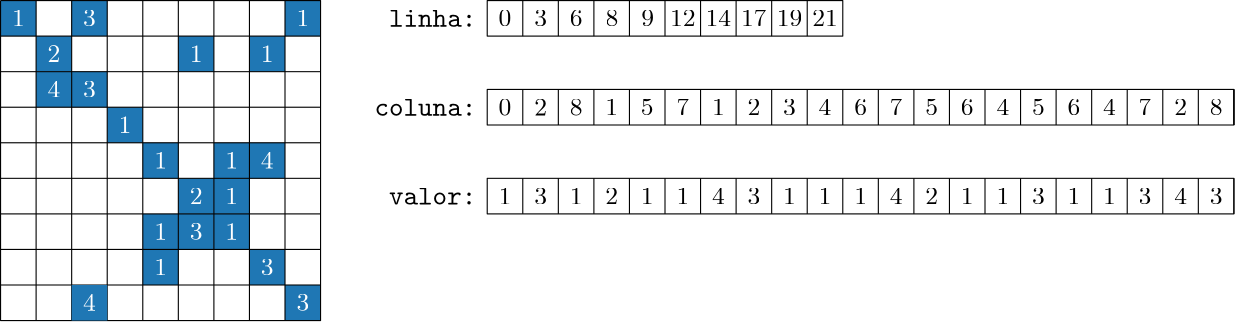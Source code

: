 <?xml version="1.0"?>
<!DOCTYPE ipe SYSTEM "ipe.dtd">
<ipe version="70218" creator="Ipe 7.2.23">
<info created="D:20241006213646" modified="D:20241007112522"/>
<ipestyle name="basic">
<symbol name="arrow/arc(spx)">
<path stroke="sym-stroke" fill="sym-stroke" pen="sym-pen">
0 0 m
-1 0.333 l
-1 -0.333 l
h
</path>
</symbol>
<symbol name="arrow/farc(spx)">
<path stroke="sym-stroke" fill="white" pen="sym-pen">
0 0 m
-1 0.333 l
-1 -0.333 l
h
</path>
</symbol>
<symbol name="arrow/ptarc(spx)">
<path stroke="sym-stroke" fill="sym-stroke" pen="sym-pen">
0 0 m
-1 0.333 l
-0.8 0 l
-1 -0.333 l
h
</path>
</symbol>
<symbol name="arrow/fptarc(spx)">
<path stroke="sym-stroke" fill="white" pen="sym-pen">
0 0 m
-1 0.333 l
-0.8 0 l
-1 -0.333 l
h
</path>
</symbol>
<symbol name="mark/circle(sx)" transformations="translations">
<path fill="sym-stroke">
0.6 0 0 0.6 0 0 e
0.4 0 0 0.4 0 0 e
</path>
</symbol>
<symbol name="mark/disk(sx)" transformations="translations">
<path fill="sym-stroke">
0.6 0 0 0.6 0 0 e
</path>
</symbol>
<symbol name="mark/fdisk(sfx)" transformations="translations">
<group>
<path fill="sym-fill">
0.5 0 0 0.5 0 0 e
</path>
<path fill="sym-stroke" fillrule="eofill">
0.6 0 0 0.6 0 0 e
0.4 0 0 0.4 0 0 e
</path>
</group>
</symbol>
<symbol name="mark/box(sx)" transformations="translations">
<path fill="sym-stroke" fillrule="eofill">
-0.6 -0.6 m
0.6 -0.6 l
0.6 0.6 l
-0.6 0.6 l
h
-0.4 -0.4 m
0.4 -0.4 l
0.4 0.4 l
-0.4 0.4 l
h
</path>
</symbol>
<symbol name="mark/square(sx)" transformations="translations">
<path fill="sym-stroke">
-0.6 -0.6 m
0.6 -0.6 l
0.6 0.6 l
-0.6 0.6 l
h
</path>
</symbol>
<symbol name="mark/fsquare(sfx)" transformations="translations">
<group>
<path fill="sym-fill">
-0.5 -0.5 m
0.5 -0.5 l
0.5 0.5 l
-0.5 0.5 l
h
</path>
<path fill="sym-stroke" fillrule="eofill">
-0.6 -0.6 m
0.6 -0.6 l
0.6 0.6 l
-0.6 0.6 l
h
-0.4 -0.4 m
0.4 -0.4 l
0.4 0.4 l
-0.4 0.4 l
h
</path>
</group>
</symbol>
<symbol name="mark/cross(sx)" transformations="translations">
<group>
<path fill="sym-stroke">
-0.43 -0.57 m
0.57 0.43 l
0.43 0.57 l
-0.57 -0.43 l
h
</path>
<path fill="sym-stroke">
-0.43 0.57 m
0.57 -0.43 l
0.43 -0.57 l
-0.57 0.43 l
h
</path>
</group>
</symbol>
<symbol name="arrow/fnormal(spx)">
<path stroke="sym-stroke" fill="white" pen="sym-pen">
0 0 m
-1 0.333 l
-1 -0.333 l
h
</path>
</symbol>
<symbol name="arrow/pointed(spx)">
<path stroke="sym-stroke" fill="sym-stroke" pen="sym-pen">
0 0 m
-1 0.333 l
-0.8 0 l
-1 -0.333 l
h
</path>
</symbol>
<symbol name="arrow/fpointed(spx)">
<path stroke="sym-stroke" fill="white" pen="sym-pen">
0 0 m
-1 0.333 l
-0.8 0 l
-1 -0.333 l
h
</path>
</symbol>
<symbol name="arrow/linear(spx)">
<path stroke="sym-stroke" pen="sym-pen">
-1 0.333 m
0 0 l
-1 -0.333 l
</path>
</symbol>
<symbol name="arrow/fdouble(spx)">
<path stroke="sym-stroke" fill="white" pen="sym-pen">
0 0 m
-1 0.333 l
-1 -0.333 l
h
-1 0 m
-2 0.333 l
-2 -0.333 l
h
</path>
</symbol>
<symbol name="arrow/double(spx)">
<path stroke="sym-stroke" fill="sym-stroke" pen="sym-pen">
0 0 m
-1 0.333 l
-1 -0.333 l
h
-1 0 m
-2 0.333 l
-2 -0.333 l
h
</path>
</symbol>
<symbol name="arrow/mid-normal(spx)">
<path stroke="sym-stroke" fill="sym-stroke" pen="sym-pen">
0.5 0 m
-0.5 0.333 l
-0.5 -0.333 l
h
</path>
</symbol>
<symbol name="arrow/mid-fnormal(spx)">
<path stroke="sym-stroke" fill="white" pen="sym-pen">
0.5 0 m
-0.5 0.333 l
-0.5 -0.333 l
h
</path>
</symbol>
<symbol name="arrow/mid-pointed(spx)">
<path stroke="sym-stroke" fill="sym-stroke" pen="sym-pen">
0.5 0 m
-0.5 0.333 l
-0.3 0 l
-0.5 -0.333 l
h
</path>
</symbol>
<symbol name="arrow/mid-fpointed(spx)">
<path stroke="sym-stroke" fill="white" pen="sym-pen">
0.5 0 m
-0.5 0.333 l
-0.3 0 l
-0.5 -0.333 l
h
</path>
</symbol>
<symbol name="arrow/mid-double(spx)">
<path stroke="sym-stroke" fill="sym-stroke" pen="sym-pen">
1 0 m
0 0.333 l
0 -0.333 l
h
0 0 m
-1 0.333 l
-1 -0.333 l
h
</path>
</symbol>
<symbol name="arrow/mid-fdouble(spx)">
<path stroke="sym-stroke" fill="white" pen="sym-pen">
1 0 m
0 0.333 l
0 -0.333 l
h
0 0 m
-1 0.333 l
-1 -0.333 l
h
</path>
</symbol>
<anglesize name="22.5 deg" value="22.5"/>
<anglesize name="30 deg" value="30"/>
<anglesize name="45 deg" value="45"/>
<anglesize name="60 deg" value="60"/>
<anglesize name="90 deg" value="90"/>
<arrowsize name="large" value="10"/>
<arrowsize name="small" value="5"/>
<arrowsize name="tiny" value="3"/>
<color name="blue" value="0 0 1"/>
<color name="brown" value="0.647 0.165 0.165"/>
<color name="darkblue" value="0 0 0.545"/>
<color name="darkcyan" value="0 0.545 0.545"/>
<color name="darkgray" value="0.663"/>
<color name="darkgreen" value="0 0.392 0"/>
<color name="darkmagenta" value="0.545 0 0.545"/>
<color name="darkorange" value="1 0.549 0"/>
<color name="darkred" value="0.545 0 0"/>
<color name="gold" value="1 0.843 0"/>
<color name="gray" value="0.745"/>
<color name="green" value="0 1 0"/>
<color name="lightblue" value="0.678 0.847 0.902"/>
<color name="lightcyan" value="0.878 1 1"/>
<color name="lightgray" value="0.827"/>
<color name="lightgreen" value="0.565 0.933 0.565"/>
<color name="lightyellow" value="1 1 0.878"/>
<color name="navy" value="0 0 0.502"/>
<color name="orange" value="1 0.647 0"/>
<color name="pink" value="1 0.753 0.796"/>
<color name="purple" value="0.627 0.125 0.941"/>
<color name="red" value="1 0 0"/>
<color name="seagreen" value="0.18 0.545 0.341"/>
<color name="turquoise" value="0.251 0.878 0.816"/>
<color name="violet" value="0.933 0.51 0.933"/>
<color name="yellow" value="1 1 0"/>
<dashstyle name="dash dot dotted" value="[4 2 1 2 1 2] 0"/>
<dashstyle name="dash dotted" value="[4 2 1 2] 0"/>
<dashstyle name="dashed" value="[4] 0"/>
<dashstyle name="dotted" value="[1 3] 0"/>
<gridsize name="10 pts (~3.5 mm)" value="10"/>
<gridsize name="14 pts (~5 mm)" value="14"/>
<gridsize name="16 pts (~6 mm)" value="16"/>
<gridsize name="20 pts (~7 mm)" value="20"/>
<gridsize name="28 pts (~10 mm)" value="28"/>
<gridsize name="32 pts (~12 mm)" value="32"/>
<gridsize name="4 pts" value="4"/>
<gridsize name="56 pts (~20 mm)" value="56"/>
<gridsize name="8 pts (~3 mm)" value="8"/>
<opacity name="10%" value="0.1"/>
<opacity name="30%" value="0.3"/>
<opacity name="50%" value="0.5"/>
<opacity name="75%" value="0.75"/>
<pen name="fat" value="1.2"/>
<pen name="heavier" value="0.8"/>
<pen name="ultrafat" value="2"/>
<symbolsize name="large" value="5"/>
<symbolsize name="small" value="2"/>
<symbolsize name="tiny" value="1.1"/>
<textsize name="Huge" value="\Huge"/>
<textsize name="LARGE" value="\LARGE"/>
<textsize name="Large" value="\Large"/>
<textsize name="footnote" value="\footnotesize"/>
<textsize name="huge" value="\huge"/>
<textsize name="large" value="\large"/>
<textsize name="small" value="\small"/>
<textsize name="tiny" value="\tiny"/>
<textstyle name="center" begin="\begin{center}" end="\end{center}"/>
<textstyle name="item" begin="\begin{itemize}\item{}" end="\end{itemize}"/>
<textstyle name="itemize" begin="\begin{itemize}" end="\end{itemize}"/>
<tiling name="falling" angle="-60" step="4" width="1"/>
<tiling name="rising" angle="30" step="4" width="1"/>
</ipestyle>
<page>
<layer name="alpha"/>
<layer name="beta"/>
<layer name="auxiliar"/>
<layer name="valores"/>
<view layers="alpha beta valores" active="valores"/>
<path layer="alpha" matrix="1 0 0 1 68 512" fill="0.122 0.467 0.706">
0.4 102.8 m
13.2 102.8 l
13.2 115.6 l
0.4 115.6 l
0.4 102.8 l
h
</path>
<path matrix="1 0 0 1 68 512" fill="0.122 0.467 0.706">
13.2 90 m
26 90 l
26 102.8 l
13.2 102.8 l
13.2 90 l
h
</path>
<path matrix="1 0 0 1 68 512" fill="0.122 0.467 0.706">
26 77.2 m
38.8 77.2 l
38.8 90 l
26 90 l
26 77.2 l
h
</path>
<path matrix="1 0 0 1 68 512" fill="0.122 0.467 0.706">
38.8 64.4 m
51.6 64.4 l
51.6 77.2 l
38.8 77.2 l
38.8 64.4 l
h
</path>
<path matrix="1 0 0 1 68 512" fill="0.122 0.467 0.706">
51.6 51.6 m
64.4 51.6 l
64.4 64.4 l
51.6 64.4 l
51.6 51.6 l
h
</path>
<path matrix="1 0 0 1 68 512" fill="0.122 0.467 0.706">
64.4 38.8 m
77.2 38.8 l
77.2 51.6 l
64.4 51.6 l
64.4 38.8 l
h
</path>
<path matrix="1 0 0 1 68 512" fill="0.122 0.467 0.706">
77.2 26 m
90 26 l
90 38.8 l
77.2 38.8 l
77.2 26 l
h
</path>
<path matrix="1 0 0 1 68 512" fill="0.122 0.467 0.706">
90 13.2 m
102.8 13.2 l
102.8 26 l
90 26 l
90 13.2 l
h
</path>
<path matrix="1 0 0 1 68 512" fill="0.122 0.467 0.706">
102.8 0.4 m
115.6 0.4 l
115.6 13.2 l
102.8 13.2 l
102.8 0.4 l
h
</path>
<path matrix="1 0 0 1 68 512" fill="0.122 0.467 0.706">
26 102.8 m
38.8 102.8 l
38.8 115.6 l
26 115.6 l
26 102.8 l
h
</path>
<path matrix="1 0 0 1 68 512" fill="0.122 0.467 0.706">
64.4 90 m
77.2 90 l
77.2 102.8 l
64.4 102.8 l
64.4 90 l
h
</path>
<path matrix="1 0 0 1 68 512" fill="0.122 0.467 0.706">
90 90 m
102.8 90 l
102.8 102.8 l
90 102.8 l
90 90 l
h
</path>
<path matrix="1 0 0 1 68 512" fill="0.122 0.467 0.706">
77.2 38.8 m
90 38.8 l
90 51.6 l
77.2 51.6 l
77.2 38.8 l
h
</path>
<path matrix="1 0 0 1 68 512" fill="0.122 0.467 0.706">
77.2 51.6 m
90 51.6 l
90 64.4 l
77.2 64.4 l
77.2 51.6 l
h
</path>
<path matrix="1 0 0 1 68 512" fill="0.122 0.467 0.706">
90 51.6 m
102.8 51.6 l
102.8 64.4 l
90 64.4 l
90 51.6 l
h
</path>
<path matrix="1 0 0 1 68 512" fill="0.122 0.467 0.706">
102.8 102.8 m
115.6 102.8 l
115.6 115.6 l
102.8 115.6 l
102.8 102.8 l
h
</path>
<path matrix="1 0 0 1 68 512" fill="0.122 0.467 0.706">
13.2 77.2 m
26 77.2 l
26 90 l
13.2 90 l
13.2 77.2 l
h
</path>
<path matrix="1 0 0 1 68 512" fill="0.122 0.467 0.706">
51.6 26 m
64.4 26 l
64.4 38.8 l
51.6 38.8 l
51.6 26 l
h
</path>
<path matrix="1 0 0 1 68 512" fill="0.122 0.467 0.706">
64.4 26 m
77.2 26 l
77.2 38.8 l
64.4 38.8 l
64.4 26 l
h
</path>
<path matrix="1 0 0 1 68 512" fill="0.122 0.467 0.706">
51.6 13.2 m
64.4 13.2 l
64.4 26 l
51.6 26 l
51.6 13.2 l
h
</path>
<path matrix="1 0 0 1 102.4 512.1" stroke="0" pen="0.4" join="1">
154 115.5 m
154 102.7 l
</path>
<path matrix="1 0 0 1 102.4 512.1" stroke="0" pen="0.4" join="1">
166.8 115.5 m
166.8 102.7 l
</path>
<path matrix="1 0 0 1 102.4 512.1" stroke="0" pen="0.4" join="1">
179.6 115.5 m
179.6 102.7 l
</path>
<path matrix="1 0 0 1 102.4 512.1" stroke="0" pen="0.4" join="1">
192.4 115.5 m
192.4 102.7 l
</path>
<path matrix="1 0 0 1 102.4 512.1" stroke="0" pen="0.4" join="1">
205.2 115.5 m
205.2 102.7 l
</path>
<path matrix="1 0 0 1 102.4 512.1" stroke="0" pen="0.4" join="1">
218 115.5 m
218 102.7 l
</path>
<path matrix="1 0 0 1 102.4 512.1" stroke="0" pen="0.4" join="1">
230.8 115.5 m
230.8 102.7 l
</path>
<path matrix="1 0 0 1 102.4 512.1" stroke="0" pen="0.4" join="1">
243.6 115.5 m
243.6 102.7 l
</path>
<path matrix="1 0 0 1 102.4 512.1" stroke="0" pen="0.4" join="1">
256.4 115.5 m
256.4 102.7 l
</path>
<path matrix="1 0 0 1 102.4 512.1" stroke="0" pen="0.4" join="1">
141.2 102.7 m
269.2 102.7 l
269.2 115.5 l
141.2 115.5 l
141.2 102.7 l
h
</path>
<text matrix="1 0 0 1 -79.752 -5.844" transformations="translations" pos="288 624" stroke="black" type="label" width="31.382" height="6.088" depth="0" valign="baseline">\verb|linha:|</text>
<text matrix="1 0 0 1 -79.752 -37.844" transformations="translations" pos="288 592" stroke="black" type="label" width="31.382" height="6.088" depth="0" valign="baseline">\verb|valor:|</text>
<path layer="beta" matrix="1 0 0 1 68 512" stroke="0" pen="0.4" join="1">
0.4 115.6 m
115.6 115.6 l
115.6 0.4 l
0.4 0.4 l
0.4 115.6 l
</path>
<path matrix="1 0 0 1 68 512" stroke="0" pen="0.4" join="1">
13.2 115.6 m
13.2 0.4 l
</path>
<path matrix="1 0 0 1 68 512" stroke="0" pen="0.4" join="1">
26 0.4 m
26 115.6 l
</path>
<path matrix="1 0 0 1 68 512" stroke="0" pen="0.4" join="1">
38.8 115.6 m
38.8 0.4 l
</path>
<path matrix="1 0 0 1 68 512" stroke="0" pen="0.4" join="1">
51.6 0.4 m
51.6 115.6 l
</path>
<path matrix="1 0 0 1 68 512" stroke="0" pen="0.4" join="1">
64.4 115.6 m
64.4 0.4 l
</path>
<path matrix="1 0 0 1 68 512" stroke="0" pen="0.4" join="1">
77.2 0.4 m
77.2 115.6 l
</path>
<path matrix="1 0 0 1 68 512" stroke="0" pen="0.4" join="1">
0.4 102.8 m
115.6 102.8 l
</path>
<path matrix="1 0 0 1 68 512" stroke="0" pen="0.4" join="1">
0.4 90 m
115.6 90 l
</path>
<path matrix="1 0 0 1 68 512" stroke="0" pen="0.4" join="1">
0.4 77.2 m
115.6 77.2 l
</path>
<path matrix="1 0 0 1 68 512" stroke="0" pen="0.4" join="1">
0.4 64.4 m
115.6 64.4 l
</path>
<path matrix="1 0 0 1 68 512" stroke="0" pen="0.4" join="1">
0.4 51.6 m
115.6 51.6 l
</path>
<path matrix="1 0 0 1 68 512" stroke="0" pen="0.4" join="1">
0.4 38.8 m
115.6 38.8 l
</path>
<path matrix="1 0 0 1 68 512" stroke="0" pen="0.4" join="1">
0.4 26 m
115.6 26 l
</path>
<path matrix="1 0 0 1 68 512" stroke="0" pen="0.4" join="1">
0.4 13.2 m
115.6 13.2 l
</path>
<path matrix="1 0 0 1 -60 0" stroke="black">
230.8 512.4 m
230.8 627.6 l
</path>
<path matrix="1 0 0 1 -72.8 0" stroke="black">
230.8 512.4 m
230.8 627.6 l
</path>
<text layer="valores" matrix="1 0 0 1 -88.304 -5.689" transformations="translations" pos="336 624" stroke="black" type="label" width="4.608" height="5.778" depth="0" valign="baseline" size="small" style="math">0</text>
<text matrix="1 0 0 1 -91.504 -5.689" transformations="translations" pos="352 624" stroke="black" type="label" width="4.608" height="5.778" depth="0" valign="baseline" size="small" style="math">3</text>
<text matrix="1 0 0 1 -94.304 -9.189" transformations="translations" pos="367.6 627.5" stroke="black" type="label" width="4.608" height="5.778" depth="0" valign="baseline" size="small" style="math">6</text>
<text matrix="1 0 0 1 -94.207 -9.189" transformations="translations" pos="380.4 627.5" stroke="black" type="label" width="4.608" height="5.778" depth="0" valign="baseline" size="small" style="math">8</text>
<text matrix="1 0 0 1 -94.108 -9.189" transformations="translations" pos="393.2 627.5" stroke="black" type="label" width="4.608" height="5.778" depth="0" valign="baseline" size="small" style="math">9</text>
<text matrix="1 0 0 1 -96.607 -9.189" transformations="translations" pos="406 627.5" stroke="black" type="label" width="9.215" height="5.778" depth="0" valign="baseline" size="small" style="math">12</text>
<text matrix="1 0 0 1 -96.608 -9.189" transformations="translations" pos="418.8 627.5" stroke="black" type="label" width="9.215" height="5.778" depth="0" valign="baseline" size="small" style="math">14</text>
<text matrix="1 0 0 1 -96.607 -9.189" transformations="translations" pos="431.6 627.5" stroke="black" type="label" width="9.215" height="5.778" depth="0" valign="baseline" size="small" style="math">17</text>
<text matrix="1 0 0 1 -96.607 -9.189" transformations="translations" pos="444.4 627.5" stroke="black" type="label" width="9.215" height="5.778" depth="0" valign="baseline" size="small" style="math">19</text>
<text matrix="1 0 0 1 -96.607 -9.189" transformations="translations" pos="457.2 627.5" stroke="black" type="label" width="9.215" height="5.778" depth="0" valign="baseline" size="small" style="math">21</text>
<path layer="auxiliar" matrix="1 0 0 1 -60 0" stroke="red">
329.2 627.5 m
329.2 614.7 l
342 614.7 l
342 627.5 l
h
</path>
<path matrix="1 0 0 1 -60 0" stroke="red">
342 627.5 m
342 614.7 l
354.8 614.7 l
354.8 627.5 l
h
</path>
<path matrix="1 0 0 1 -60 0" stroke="red">
354.8 627.5 m
354.8 614.7 l
367.6 614.7 l
367.6 627.5 l
h
</path>
<path matrix="1 0 0 1 -60 0" stroke="red">
367.6 627.5 m
367.6 614.7 l
380.4 614.7 l
380.4 627.5 l
h
</path>
<path matrix="1 0 0 1 -60 0" stroke="red">
380.4 627.5 m
380.4 614.7 l
393.2 614.7 l
393.2 627.5 l
h
</path>
<path matrix="1 0 0 1 -60 0" stroke="red">
393.2 627.5 m
393.2 614.7 l
406 614.7 l
406 627.5 l
h
</path>
<path matrix="1 0 0 1 -60 0" stroke="red">
406 627.5 m
406 614.7 l
418.8 614.7 l
418.8 627.5 l
h
</path>
<path matrix="1 0 0 1 -60 0" stroke="red">
418.8 627.5 m
418.8 614.7 l
431.6 614.7 l
431.6 627.5 l
h
</path>
<path matrix="1 0 0 1 -60 0" stroke="red">
431.6 627.5 m
431.6 614.7 l
444.4 614.7 l
444.4 627.5 l
h
</path>
<path matrix="1 0 0 1 -60 0" stroke="red">
444.4 627.5 m
444.4 614.7 l
457.2 614.7 l
457.2 627.5 l
h
</path>
<path matrix="1 0 0 1 -60 -0.1" stroke="red">
329.2 592.6 m
329.2 579.8 l
342 579.8 l
342 592.6 l
h
</path>
<path matrix="1 0 0 1 -60 0" stroke="red">
342 592.6 m
342 579.8 l
354.8 579.8 l
354.8 592.6 l
h
</path>
<path matrix="1 0 0 1 -60 -0.1" stroke="red">
354.8 592.6 m
354.8 579.8 l
367.6 579.8 l
367.6 592.6 l
h
</path>
<path matrix="1 0 0 1 -60 0" stroke="red">
367.6 592.6 m
367.6 579.8 l
380.4 579.8 l
380.4 592.6 l
h
</path>
<path matrix="1 0 0 1 -60 0" stroke="red">
380.4 592.6 m
380.4 579.8 l
393.2 579.8 l
393.2 592.6 l
h
</path>
<path matrix="1 0 0 1 -60 0" stroke="red">
393.2 592.6 m
393.2 579.8 l
406 579.8 l
406 592.6 l
h
</path>
<path matrix="1 0 0 1 -60 0" stroke="red">
406 592.6 m
406 579.8 l
418.8 579.8 l
418.8 592.6 l
h
</path>
<path matrix="1 0 0 1 -60 0" stroke="red">
418.8 592.6 m
418.8 579.8 l
431.6 579.8 l
431.6 592.6 l
h
</path>
<path matrix="1 0 0 1 -60 0" stroke="red">
431.6 592.6 m
431.6 579.8 l
444.4 579.8 l
444.4 592.6 l
h
</path>
<path matrix="1 0 0 1 -60 0" stroke="red">
444.4 592.6 m
444.4 579.8 l
457.2 579.8 l
457.2 592.6 l
h
</path>
<path matrix="1 0 0 1 -60 0" stroke="red">
457.2 592.6 m
457.2 579.8 l
470 579.8 l
470 592.6 l
h
</path>
<path matrix="1 0 0 1 -60 0" stroke="red">
470 592.6 m
470 579.8 l
482.8 579.8 l
482.8 592.6 l
h
</path>
<path matrix="1 0 0 1 -60 0" stroke="red">
128.4 627.6 m
128.4 614.8 l
141.2 614.8 l
141.2 627.6 l
h
</path>
<path matrix="1 0 0 1 -60 0" stroke="red">
154 627.6 m
154 614.8 l
166.8 614.8 l
166.8 627.6 l
h
</path>
<path matrix="1 0 0 1 -60 0" stroke="red">
154 614.8 m
154 602 l
166.8 602 l
166.8 614.8 l
h
</path>
<path matrix="1 0 0 1 -60 0" stroke="red">
141.2 614.8 m
141.2 602 l
154 602 l
154 614.8 l
h
</path>
<path matrix="1 0 0 1 -60 0" stroke="red">
192.4 614.8 m
192.4 602 l
205.2 602 l
205.2 614.8 l
h
</path>
<path matrix="1 0 0 1 -60 0" stroke="red">
205.2 614.8 m
205.2 602 l
218 602 l
218 614.8 l
h
</path>
<path matrix="1 0 0 1 -60 0" stroke="red">
218 614.8 m
218 602 l
230.8 602 l
230.8 614.8 l
h
</path>
<path matrix="1 0 0 1 -60 0" stroke="red">
218 627.6 m
218 614.8 l
230.8 614.8 l
230.8 627.6 l
h
</path>
<path matrix="1 0 0 1 -60 0" stroke="red">
230.8 627.6 m
230.8 614.8 l
243.6 614.8 l
243.6 627.6 l
h
</path>
<path matrix="1 0 0 1 -60 0" stroke="red">
128.4 602 m
128.4 589.2 l
141.2 589.2 l
141.2 602 l
h
</path>
<path matrix="1 0 0 1 -60 0" stroke="red">
141.2 602 m
141.2 589.2 l
154 589.2 l
154 602 l
h
</path>
<path matrix="1 0 0 1 -60 0" stroke="red">
154 602 m
154 589.2 l
166.8 589.2 l
166.8 602 l
h
</path>
<path matrix="1 0 0 1 -60 0" stroke="red">
166.8 589.2 m
166.8 576.4 l
179.6 576.4 l
179.6 589.2 l
h
</path>
<path matrix="1 0 0 1 -60 0" stroke="red">
218 589.2 m
218 576.4 l
230.8 576.4 l
230.8 589.2 l
h
</path>
<path matrix="1 0 0 1 -60 0" stroke="red">
230.8 589.2 m
230.8 576.4 l
243.6 576.4 l
243.6 589.2 l
h
</path>
<path matrix="1 0 0 1 -60 0" stroke="red">
179.6 576.4 m
179.6 563.6 l
192.4 563.6 l
192.4 576.4 l
h
</path>
<path matrix="1 0 0 1 -60 0" stroke="red">
205.2 576.4 m
205.2 563.6 l
218 563.6 l
218 576.4 l
h
</path>
<path matrix="1 0 0 1 -60 0" stroke="red">
218 576.4 m
218 563.6 l
230.8 563.6 l
230.8 576.4 l
h
</path>
<path matrix="1 0 0 1 -60 0" stroke="red">
141.2 563.6 m
141.2 550.8 l
154 550.8 l
154 563.6 l
h
</path>
<path matrix="1 0 0 1 -60 0" stroke="red">
192.4 563.6 m
192.4 550.8 l
205.2 550.8 l
205.2 563.6 l
h
</path>
<path matrix="1 0 0 1 -60 0" stroke="red">
205.2 563.6 m
205.2 550.8 l
218 550.8 l
218 563.6 l
h
</path>
<path matrix="1 0 0 1 -60 0" stroke="red">
141.2 550.8 m
141.2 538 l
154 538 l
154 550.8 l
h
</path>
<path matrix="1 0 0 1 -60 0" stroke="red">
179.6 550.8 m
179.6 538 l
192.4 538 l
192.4 550.8 l
h
</path>
<path matrix="1 0 0 1 -60 0" stroke="red">
192.4 550.8 m
192.4 538 l
205.2 538 l
205.2 550.8 l
h
</path>
<path matrix="1 0 0 1 -60 0" stroke="red">
205.2 550.8 m
205.2 538 l
218 538 l
218 550.8 l
h
</path>
<path matrix="1 0 0 1 -60 0" stroke="red">
128.4 538 m
128.4 525.2 l
141.2 525.2 l
141.2 538 l
h
</path>
<path matrix="1 0 0 1 -60 0" stroke="red">
141.2 538 m
141.2 525.2 l
154 525.2 l
154 538 l
h
</path>
<path matrix="1 0 0 1 -60 0" stroke="red">
166.8 538 m
166.8 525.2 l
179.6 525.2 l
179.6 538 l
h
</path>
<path matrix="1 0 0 1 -60 0" stroke="red">
179.6 538 m
179.6 525.2 l
192.4 525.2 l
192.4 538 l
h
</path>
<path matrix="1 0 0 1 -60 0" stroke="red">
218 538 m
218 525.2 l
230.8 525.2 l
230.8 538 l
h
</path>
<path matrix="1 0 0 1 -60 0" stroke="red">
230.8 525.2 m
230.8 512.4 l
243.6 512.4 l
243.6 525.2 l
h
</path>
<path matrix="1 0 0 1 -60 0" stroke="red">
166.8 525.2 m
166.8 512.4 l
179.6 512.4 l
179.6 525.2 l
h
</path>
<path matrix="1 0 0 1 -60 0" stroke="red">
128.4 525.2 m
128.4 512.4 l
141.2 512.4 l
141.2 525.2 l
h
</path>
<text layer="valores" matrix="1 0 0 1 -55.504 -5.689" transformations="translations" pos="128 624" stroke="white" type="label" width="4.608" height="5.778" depth="0" valign="baseline" size="small" style="math">1</text>
<text matrix="1 0 0 1 -55.904 -9.289" transformations="translations" pos="154 627.6" stroke="white" type="label" width="4.608" height="5.778" depth="0" valign="baseline" size="small" style="math">3</text>
<text matrix="1 0 0 1 -55.904 -9.289" transformations="translations" pos="230.8 627.6" stroke="white" type="label" width="4.608" height="5.778" depth="0" valign="baseline" size="small" style="math">1</text>
<text matrix="1 0 0 1 -55.904 -9.289" transformations="translations" pos="141.2 614.8" stroke="white" type="label" width="4.608" height="5.778" depth="0" valign="baseline" size="small" style="math">2</text>
<text matrix="1 0 0 1 -55.904 -9.289" transformations="translations" pos="192.4 614.8" stroke="white" type="label" width="4.608" height="5.778" depth="0" valign="baseline" size="small" style="math">1</text>
<text matrix="1 0 0 1 -55.904 -9.289" transformations="translations" pos="218 614.8" stroke="white" type="label" width="4.608" height="5.778" depth="0" valign="baseline" size="small" style="math">1</text>
<text matrix="1 0 0 1 -55.904 -9.289" transformations="translations" pos="141.2 602" stroke="white" type="label" width="4.608" height="5.778" depth="0" valign="baseline" size="small" style="math">4</text>
<text matrix="1 0 0 1 -55.904 -9.289" transformations="translations" pos="154 602" stroke="white" type="label" width="4.608" height="5.778" depth="0" valign="baseline" size="small" style="math">3</text>
<text matrix="1 0 0 1 -55.904 -9.289" transformations="translations" pos="166.8 589.2" stroke="white" type="label" width="4.608" height="5.778" depth="0" valign="baseline" size="small" style="math">1</text>
<text matrix="1 0 0 1 -55.904 -9.289" transformations="translations" pos="179.6 576.4" stroke="white" type="label" width="4.608" height="5.778" depth="0" valign="baseline" size="small" style="math">1</text>
<text matrix="1 0 0 1 -55.904 -9.289" transformations="translations" pos="205.2 576.4" stroke="white" type="label" width="4.608" height="5.778" depth="0" valign="baseline" size="small" style="math">1</text>
<text matrix="1 0 0 1 -55.904 -9.289" transformations="translations" pos="218 576.4" stroke="white" type="label" width="4.608" height="5.778" depth="0" valign="baseline" size="small" style="math">4</text>
<text matrix="1 0 0 1 -55.904 -9.289" transformations="translations" pos="192.4 563.6" stroke="white" type="label" width="4.608" height="5.778" depth="0" valign="baseline" size="small" style="math">2</text>
<text matrix="1 0 0 1 -55.904 -9.289" transformations="translations" pos="205.2 563.6" stroke="white" type="label" width="4.608" height="5.778" depth="0" valign="baseline" size="small" style="math">1</text>
<text matrix="1 0 0 1 -55.904 -9.289" transformations="translations" pos="179.6 550.8" stroke="white" type="label" width="4.608" height="5.778" depth="0" valign="baseline" size="small" style="math">1</text>
<text matrix="1 0 0 1 -55.904 -9.289" transformations="translations" pos="192.4 550.8" stroke="white" type="label" width="4.608" height="5.778" depth="0" valign="baseline" size="small" style="math">3</text>
<text matrix="1 0 0 1 -55.904 -9.289" transformations="translations" pos="205.2 550.8" stroke="white" type="label" width="4.608" height="5.778" depth="0" valign="baseline" size="small" style="math">1</text>
<text matrix="1 0 0 1 -55.904 -9.289" transformations="translations" pos="179.6 538" stroke="white" type="label" width="4.608" height="5.778" depth="0" valign="baseline" size="small" style="math">1</text>
<text matrix="1 0 0 1 -55.904 -9.289" transformations="translations" pos="218 538" stroke="white" type="label" width="4.608" height="5.778" depth="0" valign="baseline" size="small" style="math">3</text>
<text matrix="1 0 0 1 -55.904 -9.289" transformations="translations" pos="230.8 525.2" stroke="white" type="label" width="4.608" height="5.778" depth="0" valign="baseline" size="small" style="math">3</text>
<path layer="alpha" matrix="1 0 0 1 80.8 435.2" fill="0.122 0.467 0.706">
13.2 77.2 m
26 77.2 l
26 90 l
13.2 90 l
13.2 77.2 l
h
</path>
<text layer="valores" matrix="1 0 0 1 -43.104 -86.089" transformations="translations" pos="141.2 602" stroke="white" type="label" width="4.608" height="5.778" depth="0" valign="baseline" size="small" style="math">4</text>
<path matrix="1 0 0 1 256 515" stroke="0" pen="0.4" join="1">
256.4 80.6 m
256.4 67.8 l
</path>
<path layer="auxiliar" matrix="1 0 0 1 93.6 20" stroke="red">
329.2 572.6 m
329.2 559.8 l
342 559.8 l
342 572.6 l
h
</path>
<path matrix="1 0 0 1 93.6 20" stroke="red">
342 572.6 m
342 559.8 l
354.8 559.8 l
354.8 572.6 l
h
</path>
<path matrix="1 0 0 1 93.6 20" stroke="red">
354.8 572.6 m
354.8 559.8 l
367.6 559.8 l
367.6 572.6 l
h
</path>
<path matrix="1 0 0 1 93.6 20" stroke="red">
367.6 572.6 m
367.6 559.8 l
380.4 559.8 l
380.4 572.6 l
h
</path>
<path matrix="1 0 0 1 93.6 20" stroke="red">
380.4 572.6 m
380.4 559.8 l
393.2 559.8 l
393.2 572.6 l
h
</path>
<path matrix="1 0 0 1 93.6 20" stroke="red">
393.2 572.6 m
393.2 559.8 l
406 559.8 l
406 572.6 l
h
</path>
<path matrix="1 0 0 1 93.6 20" stroke="red">
406 572.6 m
406 559.8 l
418.8 559.8 l
418.8 572.6 l
h
</path>
<path matrix="1 0 0 1 93.6 20" stroke="red">
418.8 572.6 m
418.8 559.8 l
431.6 559.8 l
431.6 572.6 l
h
</path>
<path matrix="1 0 0 1 93.6 20" stroke="red">
431.6 572.6 m
431.6 559.8 l
444.4 559.8 l
444.4 572.6 l
h
</path>
<path layer="valores" matrix="1 0 0 1 -25.6 -29" stroke="0" pen="0.4" join="1">
269.2 579.8 m
538 579.8 l
538 592.6 l
269.2 592.6 l
269.2 579.8 l
h
</path>
<path matrix="1 0 0 1 102.4 483" stroke="0" pen="0.4" join="1">
154 80.6 m
154 67.8 l
</path>
<path matrix="1 0 0 1 102.4 483" stroke="0" pen="0.4" join="1">
166.8 80.6 m
166.8 67.8 l
</path>
<path matrix="1 0 0 1 102.4 483" stroke="0" pen="0.4" join="1">
179.6 80.6 m
179.6 67.8 l
</path>
<path matrix="1 0 0 1 102.4 483" stroke="0" pen="0.4" join="1">
192.4 80.6 m
192.4 67.8 l
</path>
<path matrix="1 0 0 1 102.4 483" stroke="0" pen="0.4" join="1">
205.2 80.6 m
205.2 67.8 l
</path>
<path matrix="1 0 0 1 102.4 483" stroke="0" pen="0.4" join="1">
218 80.6 m
218 67.8 l
</path>
<path matrix="1 0 0 1 102.4 483" stroke="0" pen="0.4" join="1">
230.8 80.6 m
230.8 67.8 l
</path>
<path matrix="1 0 0 1 102.4 483" stroke="0" pen="0.4" join="1">
243.6 80.6 m
243.6 67.8 l
</path>
<path matrix="1 0 0 1 102.4 483" stroke="0" pen="0.4" join="1">
256.4 80.6 m
256.4 67.8 l
</path>
<path matrix="1 0 0 1 102.4 483" stroke="0" pen="0.4" join="1">
269.2 80.6 m
269.2 67.8 l
</path>
<path matrix="1 0 0 1 102.4 483" stroke="0" pen="0.4" join="1">
282 80.6 m
282 67.8 l
</path>
<text matrix="1 0 0 1 -88.304 -69.789" transformations="translations" pos="336 624" stroke="black" type="label" width="4.608" height="5.778" depth="0" valign="baseline" size="small" style="math">1</text>
<text matrix="1 0 0 1 -91.504 -69.789" transformations="translations" pos="352 624" stroke="black" type="label" width="4.608" height="5.778" depth="0" valign="baseline" size="small" style="math">3</text>
<text matrix="1 0 0 1 -94.304 -73.289" transformations="translations" pos="367.6 627.5" stroke="black" type="label" width="4.608" height="5.778" depth="0" valign="baseline" size="small" style="math">1</text>
<text matrix="1 0 0 1 -94.304 -73.189" transformations="translations" pos="380.4 627.5" stroke="black" type="label" width="4.608" height="5.778" depth="0" valign="baseline" size="small" style="math">2</text>
<text matrix="1 0 0 1 -94.304 -73.189" transformations="translations" pos="393.2 627.5" stroke="black" type="label" width="4.608" height="5.778" depth="0" valign="baseline" size="small" style="math">1</text>
<text matrix="1 0 0 1 -94.304 -73.189" transformations="translations" pos="406 627.5" stroke="black" type="label" width="4.608" height="5.778" depth="0" valign="baseline" size="small" style="math">1</text>
<text matrix="1 0 0 1 -94.304 -73.189" transformations="translations" pos="418.8 627.5" stroke="black" type="label" width="4.608" height="5.778" depth="0" valign="baseline" size="small" style="math">4</text>
<text matrix="1 0 0 1 -94.304 -73.189" transformations="translations" pos="431.6 627.5" stroke="black" type="label" width="4.608" height="5.778" depth="0" valign="baseline" size="small" style="math">3</text>
<text matrix="1 0 0 1 -94.304 -73.189" transformations="translations" pos="444.4 627.5" stroke="black" type="label" width="4.608" height="5.778" depth="0" valign="baseline" size="small" style="math">1</text>
<text matrix="1 0 0 1 -94.304 -73.189" transformations="translations" pos="457.2 627.5" stroke="black" type="label" width="4.608" height="5.778" depth="0" valign="baseline" size="small" style="math">1</text>
<path matrix="1 0 0 1 256 483" stroke="0" pen="0.4" join="1">
154 80.6 m
154 67.8 l
</path>
<path matrix="1 0 0 1 256 483" stroke="0" pen="0.4" join="1">
166.8 80.6 m
166.8 67.8 l
</path>
<path matrix="1 0 0 1 256 483" stroke="0" pen="0.4" join="1">
179.6 80.6 m
179.6 67.8 l
</path>
<path matrix="1 0 0 1 256 483" stroke="0" pen="0.4" join="1">
192.4 80.6 m
192.4 67.8 l
</path>
<path matrix="1 0 0 1 256 483" stroke="0" pen="0.4" join="1">
205.2 80.6 m
205.2 67.8 l
</path>
<path matrix="1 0 0 1 256 483" stroke="0" pen="0.4" join="1">
218 80.6 m
218 67.8 l
</path>
<path matrix="1 0 0 1 256 483" stroke="0" pen="0.4" join="1">
230.8 80.6 m
230.8 67.8 l
</path>
<path matrix="1 0 0 1 256 483" stroke="0" pen="0.4" join="1">
243.6 80.6 m
243.6 67.8 l
</path>
<path matrix="1 0 0 1 256 483" stroke="0" pen="0.4" join="1">
256.4 80.6 m
256.4 67.8 l
</path>
<text matrix="1 0 0 1 65.296 -69.689" transformations="translations" pos="336 624" stroke="black" type="label" width="4.608" height="5.778" depth="0" valign="baseline" size="small" style="math">2</text>
<text matrix="1 0 0 1 62.096 -69.689" transformations="translations" pos="352 624" stroke="black" type="label" width="4.608" height="5.778" depth="0" valign="baseline" size="small" style="math">1</text>
<text matrix="1 0 0 1 59.296 -73.189" transformations="translations" pos="367.6 627.5" stroke="black" type="label" width="4.608" height="5.778" depth="0" valign="baseline" size="small" style="math">1</text>
<text matrix="1 0 0 1 59.296 -73.189" transformations="translations" pos="380.4 627.5" stroke="black" type="label" width="4.608" height="5.778" depth="0" valign="baseline" size="small" style="math">3</text>
<text matrix="1 0 0 1 59.296 -73.189" transformations="translations" pos="393.2 627.5" stroke="black" type="label" width="4.608" height="5.778" depth="0" valign="baseline" size="small" style="math">1</text>
<text matrix="1 0 0 1 59.296 -73.189" transformations="translations" pos="406 627.5" stroke="black" type="label" width="4.608" height="5.778" depth="0" valign="baseline" size="small" style="math">1</text>
<text matrix="1 0 0 1 59.296 -73.189" transformations="translations" pos="418.8 627.5" stroke="black" type="label" width="4.608" height="5.778" depth="0" valign="baseline" size="small" style="math">3</text>
<text matrix="1 0 0 1 59.296 -73.189" transformations="translations" pos="431.6 627.5" stroke="black" type="label" width="4.608" height="5.778" depth="0" valign="baseline" size="small" style="math">4</text>
<text matrix="1 0 0 1 59.296 -73.189" transformations="translations" pos="444.4 627.5" stroke="black" type="label" width="4.608" height="5.778" depth="0" valign="baseline" size="small" style="math">3</text>
<text matrix="1 0 0 1 -21.504 -25.489" transformations="translations" pos="397.2 579.8" stroke="black" type="label" width="4.608" height="5.778" depth="0" valign="baseline" size="small" style="math">1</text>
<text matrix="1 0 0 1 -21.504 -25.4891" transformations="translations" pos="410 579.8" stroke="black" type="label" width="4.608" height="5.778" depth="0" valign="baseline" size="small" style="math">4</text>
<path matrix="1 0 0 1 115.2 483" stroke="0" pen="0.4" join="1">
282 80.6 m
282 67.8 l
</path>
<path matrix="1 0 0 1 -25.6 3" stroke="0" pen="0.4" join="1">
269.2 579.8 m
538 579.8 l
538 592.6 l
269.2 592.6 l
269.2 579.8 l
h
</path>
<path matrix="1 0 0 1 102.4 515" stroke="0" pen="0.4" join="1">
154 80.6 m
154 67.8 l
</path>
<path matrix="1 0 0 1 102.4 515" stroke="0" pen="0.4" join="1">
166.8 80.6 m
166.8 67.8 l
</path>
<path matrix="1 0 0 1 102.4 515" stroke="0" pen="0.4" join="1">
179.6 80.6 m
179.6 67.8 l
</path>
<path matrix="1 0 0 1 102.4 515" stroke="0" pen="0.4" join="1">
192.4 80.6 m
192.4 67.8 l
</path>
<path matrix="1 0 0 1 102.4 515" stroke="0" pen="0.4" join="1">
205.2 80.6 m
205.2 67.8 l
</path>
<path matrix="1 0 0 1 102.4 515" stroke="0" pen="0.4" join="1">
218 80.6 m
218 67.8 l
</path>
<path matrix="1 0 0 1 102.4 515" stroke="0" pen="0.4" join="1">
230.8 80.6 m
230.8 67.8 l
</path>
<path matrix="1 0 0 1 102.4 515" stroke="0" pen="0.4" join="1">
243.6 80.6 m
243.6 67.8 l
</path>
<path matrix="1 0 0 1 102.4 515" stroke="0" pen="0.4" join="1">
256.4 80.6 m
256.4 67.8 l
</path>
<path matrix="1 0 0 1 102.4 515" stroke="0" pen="0.4" join="1">
269.2 80.6 m
269.2 67.8 l
</path>
<path matrix="1 0 0 1 102.4 515" stroke="0" pen="0.4" join="1">
282 80.6 m
282 67.8 l
</path>
<text matrix="1 0 0 1 -84.982 -5.844" transformations="translations" pos="288 592" stroke="black" type="label" width="36.612" height="6.088" depth="0" valign="baseline">\verb|coluna:|</text>
<text matrix="1 0 0 1 -88.304 -37.789" transformations="translations" pos="336 624" stroke="black" type="label" width="4.608" height="5.778" depth="0" valign="baseline" size="small" style="math">0</text>
<text matrix="1 0 0 1 -91.504 -37.789" transformations="translations" pos="352 624" stroke="black" type="label" width="4.608" height="5.778" depth="0" valign="baseline" size="small" style="math">2</text>
<text matrix="1 0 0 1 -94.304 -41.289" transformations="translations" pos="367.6 627.5" stroke="black" type="label" width="4.608" height="5.778" depth="0" valign="baseline" size="small" style="math">8</text>
<text matrix="1 0 0 1 -94.304 -41.189" transformations="translations" pos="380.4 627.5" stroke="black" type="label" width="4.608" height="5.778" depth="0" valign="baseline" size="small" style="math">1</text>
<text matrix="1 0 0 1 -94.304 -41.189" transformations="translations" pos="393.2 627.5" stroke="black" type="label" width="4.608" height="5.778" depth="0" valign="baseline" size="small" style="math">5</text>
<text matrix="1 0 0 1 -94.304 -41.189" transformations="translations" pos="406 627.5" stroke="black" type="label" width="4.608" height="5.778" depth="0" valign="baseline" size="small" style="math">7</text>
<text matrix="1 0 0 1 -94.304 -41.189" transformations="translations" pos="418.8 627.5" stroke="black" type="label" width="4.608" height="5.778" depth="0" valign="baseline" size="small" style="math">1</text>
<text matrix="1 0 0 1 -94.304 -41.189" transformations="translations" pos="431.6 627.5" stroke="black" type="label" width="4.608" height="5.778" depth="0" valign="baseline" size="small" style="math">2</text>
<text matrix="1 0 0 1 -94.304 -41.189" transformations="translations" pos="444.4 627.5" stroke="black" type="label" width="4.608" height="5.778" depth="0" valign="baseline" size="small" style="math">3</text>
<text matrix="1 0 0 1 -94.304 -41.189" transformations="translations" pos="457.2 627.5" stroke="black" type="label" width="4.608" height="5.778" depth="0" valign="baseline" size="small" style="math">4</text>
<path matrix="1 0 0 1 256 515" stroke="0" pen="0.4" join="1">
154 80.6 m
154 67.8 l
</path>
<path matrix="1 0 0 1 256 515" stroke="0" pen="0.4" join="1">
166.8 80.6 m
166.8 67.8 l
</path>
<path matrix="1 0 0 1 256 515" stroke="0" pen="0.4" join="1">
179.6 80.6 m
179.6 67.8 l
</path>
<path matrix="1 0 0 1 256 515" stroke="0" pen="0.4" join="1">
192.4 80.6 m
192.4 67.8 l
</path>
<path matrix="1 0 0 1 256 515" stroke="0" pen="0.4" join="1">
205.2 80.6 m
205.2 67.8 l
</path>
<path matrix="1 0 0 1 256 515" stroke="0" pen="0.4" join="1">
218 80.6 m
218 67.8 l
</path>
<path matrix="1 0 0 1 256 515" stroke="0" pen="0.4" join="1">
230.8 80.6 m
230.8 67.8 l
</path>
<path matrix="1 0 0 1 256 515" stroke="0" pen="0.4" join="1">
243.6 80.6 m
243.6 67.8 l
</path>
<path matrix="1 0 0 1 256 515" stroke="0" pen="0.4" join="1">
256.4 80.6 m
256.4 67.8 l
</path>
<text matrix="1 0 0 1 65.296 -37.689" transformations="translations" pos="336 624" stroke="black" type="label" width="4.608" height="5.778" depth="0" valign="baseline" size="small" style="math">5</text>
<text matrix="1 0 0 1 62.096 -37.689" transformations="translations" pos="352 624" stroke="black" type="label" width="4.608" height="5.778" depth="0" valign="baseline" size="small" style="math">6</text>
<text matrix="1 0 0 1 59.296 -41.189" transformations="translations" pos="367.6 627.5" stroke="black" type="label" width="4.608" height="5.778" depth="0" valign="baseline" size="small" style="math">4</text>
<text matrix="1 0 0 1 59.296 -41.189" transformations="translations" pos="380.4 627.5" stroke="black" type="label" width="4.608" height="5.778" depth="0" valign="baseline" size="small" style="math">5</text>
<text matrix="1 0 0 1 59.296 -41.189" transformations="translations" pos="393.2 627.5" stroke="black" type="label" width="4.608" height="5.778" depth="0" valign="baseline" size="small" style="math">6</text>
<text matrix="1 0 0 1 59.296 -41.189" transformations="translations" pos="406 627.5" stroke="black" type="label" width="4.608" height="5.778" depth="0" valign="baseline" size="small" style="math">4</text>
<text matrix="1 0 0 1 59.296 -41.189" transformations="translations" pos="418.8 627.5" stroke="black" type="label" width="4.608" height="5.778" depth="0" valign="baseline" size="small" style="math">7</text>
<text matrix="1 0 0 1 59.296 -41.189" transformations="translations" pos="431.6 627.5" stroke="black" type="label" width="4.608" height="5.778" depth="0" valign="baseline" size="small" style="math">2</text>
<text matrix="1 0 0 1 59.296 -41.189" transformations="translations" pos="444.4 627.5" stroke="black" type="label" width="4.608" height="5.778" depth="0" valign="baseline" size="small" style="math">8</text>
<text matrix="1 0 0 1 -21.504 6.511" transformations="translations" pos="397.2 579.8" stroke="black" type="label" width="4.608" height="5.778" depth="0" valign="baseline" size="small" style="math">6</text>
<text matrix="1 0 0 1 -21.504 6.5109" transformations="translations" pos="410 579.8" stroke="black" type="label" width="4.608" height="5.778" depth="0" valign="baseline" size="small" style="math">7</text>
<path matrix="1 0 0 1 115.2 515" stroke="0" pen="0.4" join="1">
282 80.6 m
282 67.8 l
</path>
</page>
</ipe>
